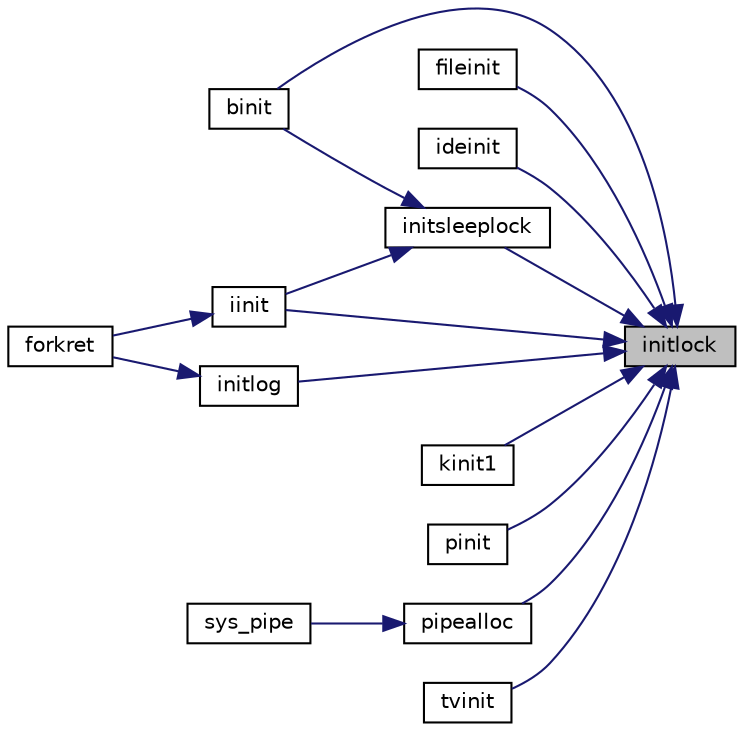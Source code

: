 digraph "initlock"
{
 // LATEX_PDF_SIZE
  edge [fontname="Helvetica",fontsize="10",labelfontname="Helvetica",labelfontsize="10"];
  node [fontname="Helvetica",fontsize="10",shape=record];
  rankdir="RL";
  Node1 [label="initlock",height=0.2,width=0.4,color="black", fillcolor="grey75", style="filled", fontcolor="black",tooltip=" "];
  Node1 -> Node2 [dir="back",color="midnightblue",fontsize="10",style="solid"];
  Node2 [label="binit",height=0.2,width=0.4,color="black", fillcolor="white", style="filled",URL="$d5/d64/defs_8h.html#a53cca0ddc98c5f1de37124eca2575a59",tooltip=" "];
  Node1 -> Node3 [dir="back",color="midnightblue",fontsize="10",style="solid"];
  Node3 [label="fileinit",height=0.2,width=0.4,color="black", fillcolor="white", style="filled",URL="$d6/d13/file_8c.html#a66bb5a4b304ea0f851dd999fc8195fa4",tooltip=" "];
  Node1 -> Node4 [dir="back",color="midnightblue",fontsize="10",style="solid"];
  Node4 [label="ideinit",height=0.2,width=0.4,color="black", fillcolor="white", style="filled",URL="$d9/d2f/ide_8c.html#aefb190a6104cb58c0bc1f8fec88d1307",tooltip=" "];
  Node1 -> Node5 [dir="back",color="midnightblue",fontsize="10",style="solid"];
  Node5 [label="iinit",height=0.2,width=0.4,color="black", fillcolor="white", style="filled",URL="$d2/d5a/fs_8c.html#a301761a27cf266e0bad483272fb31a3c",tooltip=" "];
  Node5 -> Node6 [dir="back",color="midnightblue",fontsize="10",style="solid"];
  Node6 [label="forkret",height=0.2,width=0.4,color="black", fillcolor="white", style="filled",URL="$d3/dda/proc_8c.html#a11c5d62d28e8121e75235d361158156e",tooltip=" "];
  Node1 -> Node7 [dir="back",color="midnightblue",fontsize="10",style="solid"];
  Node7 [label="initlog",height=0.2,width=0.4,color="black", fillcolor="white", style="filled",URL="$d7/df8/log_8c.html#ad5e79aaefb91f41b9ef6aeae7ecf4708",tooltip=" "];
  Node7 -> Node6 [dir="back",color="midnightblue",fontsize="10",style="solid"];
  Node1 -> Node8 [dir="back",color="midnightblue",fontsize="10",style="solid"];
  Node8 [label="initsleeplock",height=0.2,width=0.4,color="black", fillcolor="white", style="filled",URL="$d8/dd1/sleeplock_8c.html#aaa5746f0a7ae0071b2916be5fdedf4ab",tooltip=" "];
  Node8 -> Node2 [dir="back",color="midnightblue",fontsize="10",style="solid"];
  Node8 -> Node5 [dir="back",color="midnightblue",fontsize="10",style="solid"];
  Node1 -> Node9 [dir="back",color="midnightblue",fontsize="10",style="solid"];
  Node9 [label="kinit1",height=0.2,width=0.4,color="black", fillcolor="white", style="filled",URL="$d4/def/kalloc_8c.html#a596c07f040e83fd8ea1857f36ffab4fb",tooltip=" "];
  Node1 -> Node10 [dir="back",color="midnightblue",fontsize="10",style="solid"];
  Node10 [label="pinit",height=0.2,width=0.4,color="black", fillcolor="white", style="filled",URL="$d3/dda/proc_8c.html#a9d293f913985937ee7a266fe5ddbfc77",tooltip=" "];
  Node1 -> Node11 [dir="back",color="midnightblue",fontsize="10",style="solid"];
  Node11 [label="pipealloc",height=0.2,width=0.4,color="black", fillcolor="white", style="filled",URL="$d1/d47/pipe_8c.html#a9d6f0c526148e6002b6776619c7563e6",tooltip=" "];
  Node11 -> Node12 [dir="back",color="midnightblue",fontsize="10",style="solid"];
  Node12 [label="sys_pipe",height=0.2,width=0.4,color="black", fillcolor="white", style="filled",URL="$d1/d14/sysfile_8c.html#a9a70db941def46ec25939e6c2d30e399",tooltip=" "];
  Node1 -> Node13 [dir="back",color="midnightblue",fontsize="10",style="solid"];
  Node13 [label="tvinit",height=0.2,width=0.4,color="black", fillcolor="white", style="filled",URL="$dc/d6f/trap_8c.html#a9e7167b8e20e217c4af4e757f612ba6a",tooltip=" "];
}
